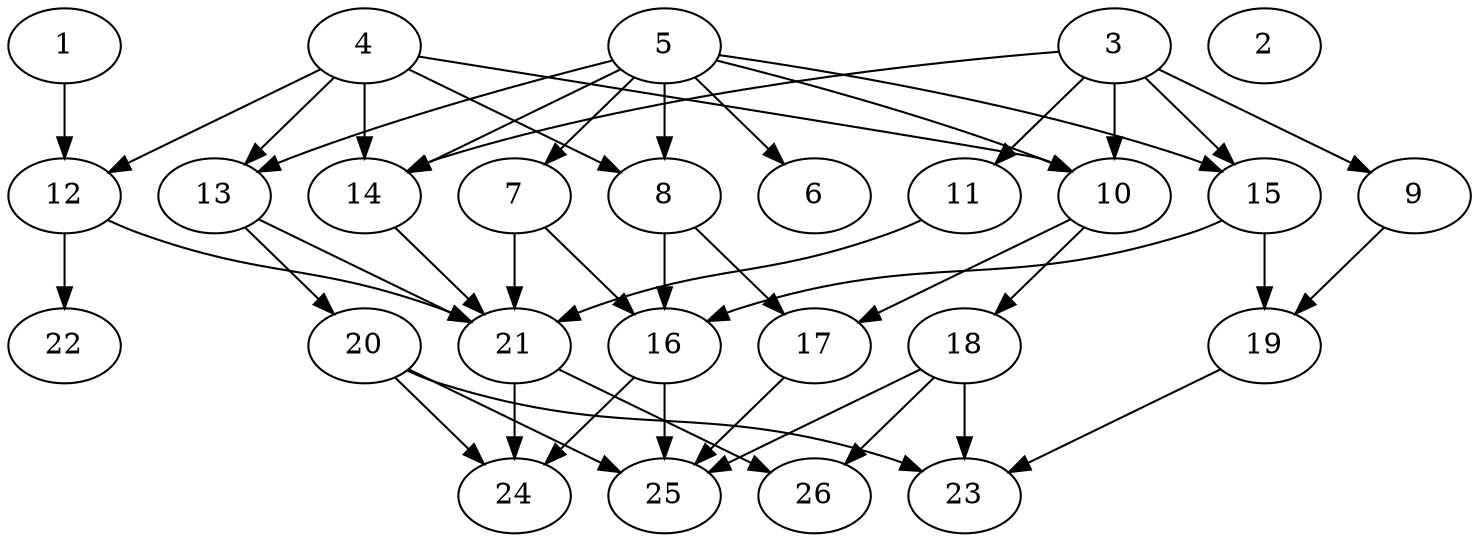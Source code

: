 // DAG (tier=2-normal, mode=compute, n=26, ccr=0.398, fat=0.606, density=0.523, regular=0.482, jump=0.137, mindata=524288, maxdata=8388608)
// DAG automatically generated by daggen at Sun Aug 24 16:33:33 2025
// /home/ermia/Project/Environments/daggen/bin/daggen --dot --ccr 0.398 --fat 0.606 --regular 0.482 --density 0.523 --jump 0.137 --mindata 524288 --maxdata 8388608 -n 26 
digraph G {
  1 [size="4520643006489009", alpha="0.14", expect_size="2260321503244504"]
  1 -> 12 [size ="196751856238592"]
  2 [size="3753477106291134", alpha="0.17", expect_size="1876738553145567"]
  3 [size="2746234078529786", alpha="0.06", expect_size="1373117039264893"]
  3 -> 9 [size ="84243107545088"]
  3 -> 10 [size ="84243107545088"]
  3 -> 11 [size ="84243107545088"]
  3 -> 14 [size ="84243107545088"]
  3 -> 15 [size ="84243107545088"]
  4 [size="27020435028642000", alpha="0.10", expect_size="13510217514321000"]
  4 -> 8 [size ="469345973043200"]
  4 -> 10 [size ="469345973043200"]
  4 -> 12 [size ="469345973043200"]
  4 -> 13 [size ="469345973043200"]
  4 -> 14 [size ="469345973043200"]
  5 [size="2072086705078272000", alpha="0.10", expect_size="1036043352539136000"]
  5 -> 6 [size ="13002552115200"]
  5 -> 7 [size ="13002552115200"]
  5 -> 8 [size ="13002552115200"]
  5 -> 10 [size ="13002552115200"]
  5 -> 13 [size ="13002552115200"]
  5 -> 14 [size ="13002552115200"]
  5 -> 15 [size ="13002552115200"]
  6 [size="255655173493786411008", alpha="0.05", expect_size="127827586746893205504"]
  7 [size="458442422246965248000", alpha="0.04", expect_size="229221211123482624000"]
  7 -> 16 [size ="475641623347200"]
  7 -> 21 [size ="475641623347200"]
  8 [size="32660797493712524", alpha="0.11", expect_size="16330398746856262"]
  8 -> 16 [size ="562125621690368"]
  8 -> 17 [size ="562125621690368"]
  9 [size="25621711282727684", alpha="0.04", expect_size="12810855641363842"]
  9 -> 19 [size ="25896043937792"]
  10 [size="370071817730972224", alpha="0.17", expect_size="185035908865486112"]
  10 -> 17 [size ="169869312000000"]
  10 -> 18 [size ="169869312000000"]
  11 [size="1416659874981385", alpha="0.02", expect_size="708329937490692"]
  11 -> 21 [size ="28927686868992"]
  12 [size="85190700224035920", alpha="0.14", expect_size="42595350112017960"]
  12 -> 21 [size ="231122936004608"]
  12 -> 22 [size ="231122936004608"]
  13 [size="10636445375431250", alpha="0.17", expect_size="5318222687715625"]
  13 -> 20 [size ="12200693465088"]
  13 -> 21 [size ="12200693465088"]
  14 [size="86599272095720560", alpha="0.05", expect_size="43299636047860280"]
  14 -> 21 [size ="73547296800768"]
  15 [size="122343679176951216", alpha="0.07", expect_size="61171839588475608"]
  15 -> 16 [size ="84989089677312"]
  15 -> 19 [size ="84989089677312"]
  16 [size="117248266031548080", alpha="0.10", expect_size="58624133015774040"]
  16 -> 24 [size ="84189948936192"]
  16 -> 25 [size ="84189948936192"]
  17 [size="225006941692868992", alpha="0.05", expect_size="112503470846434496"]
  17 -> 25 [size ="301687973609472"]
  18 [size="22139712114156176", alpha="0.01", expect_size="11069856057078088"]
  18 -> 23 [size ="451202722562048"]
  18 -> 25 [size ="451202722562048"]
  18 -> 26 [size ="451202722562048"]
  19 [size="132825312423650688", alpha="0.02", expect_size="66412656211825344"]
  19 -> 23 [size ="139845552832512"]
  20 [size="2316571561016414", alpha="0.07", expect_size="1158285780508207"]
  20 -> 23 [size ="48681449422848"]
  20 -> 24 [size ="48681449422848"]
  20 -> 25 [size ="48681449422848"]
  21 [size="4405521863225680", alpha="0.05", expect_size="2202760931612840"]
  21 -> 24 [size ="509970399363072"]
  21 -> 26 [size ="509970399363072"]
  22 [size="36927633824617070592", alpha="0.14", expect_size="18463816912308535296"]
  23 [size="201794301431589634048", alpha="0.01", expect_size="100897150715794817024"]
  24 [size="6264808738067834", alpha="0.02", expect_size="3132404369033917"]
  25 [size="341367080647464", alpha="0.00", expect_size="170683540323732"]
  26 [size="534843158063315156992", alpha="0.09", expect_size="267421579031657578496"]
}